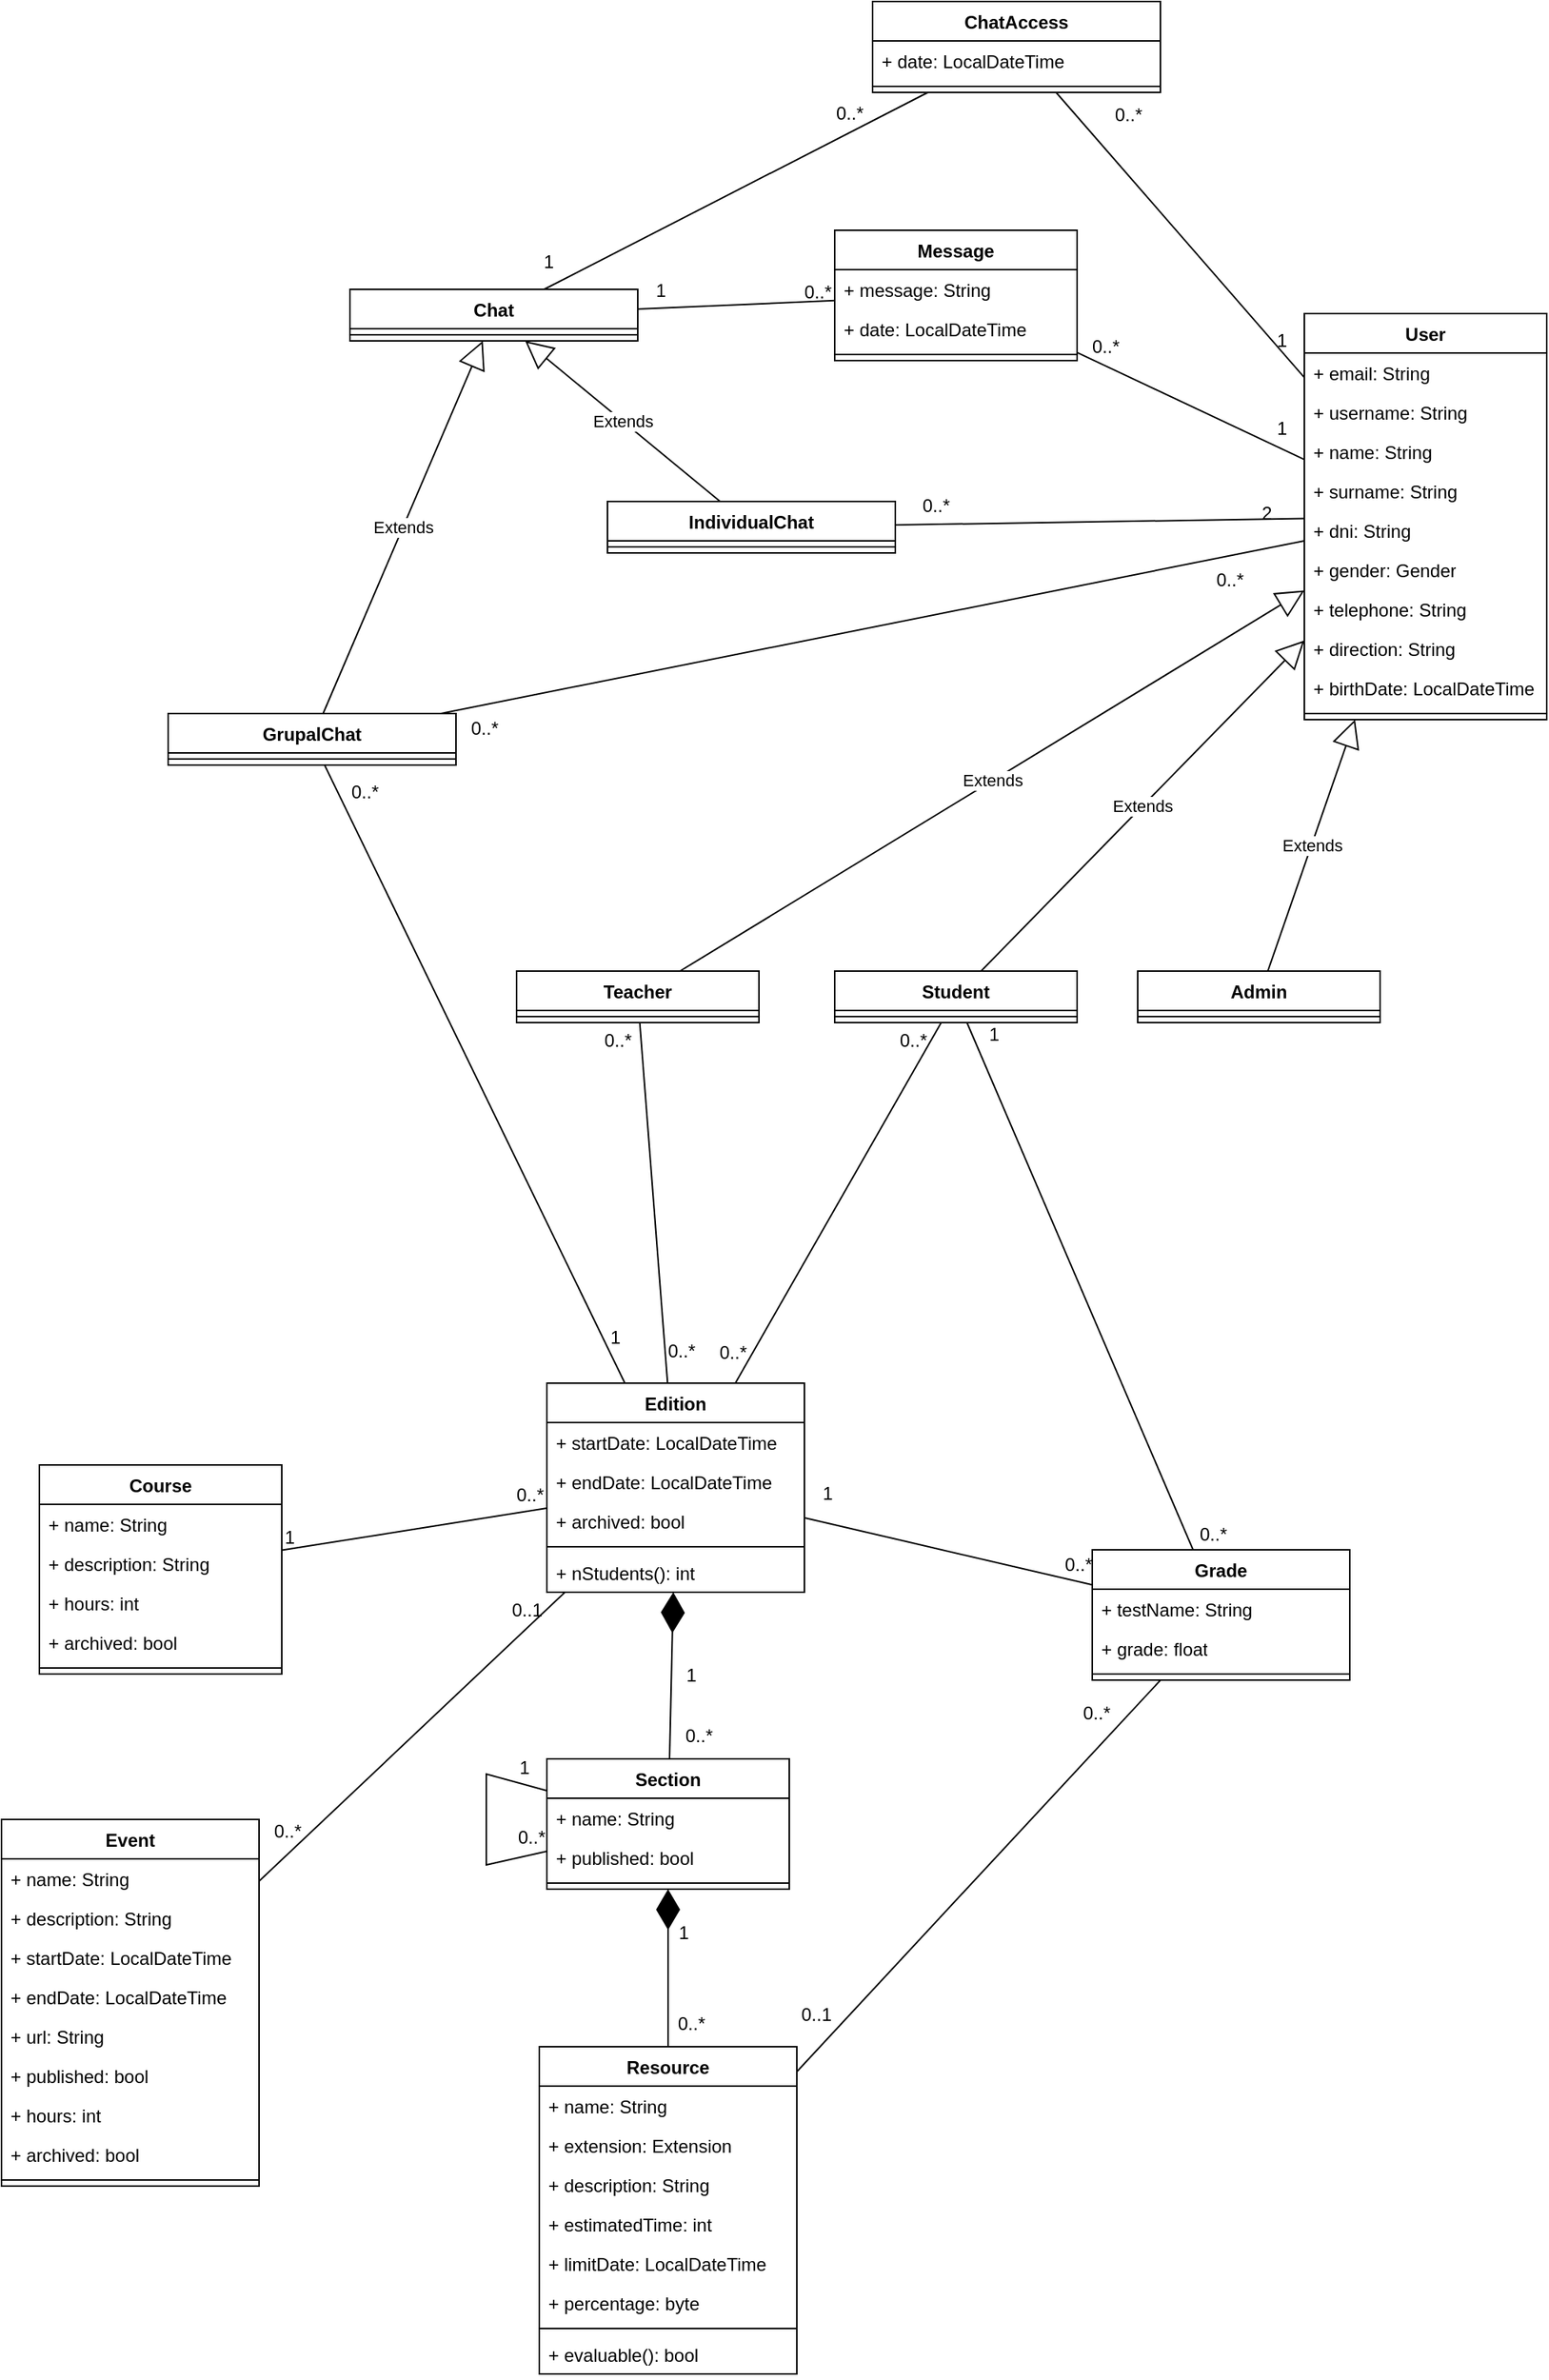 <mxfile version="22.1.22" type="embed">
  <diagram name="Page-1" id="saGQkFF354tpIslPzNc2">
    <mxGraphModel dx="1044" dy="1895" grid="1" gridSize="10" guides="1" tooltips="1" connect="1" arrows="1" fold="1" page="1" pageScale="1" pageWidth="850" pageHeight="1100" math="0" shadow="0">
      <root>
        <mxCell id="0" />
        <mxCell id="1" parent="0" />
        <mxCell id="ifuM4C0vmr6asOCNEHFr-5" value="Teacher" style="swimlane;fontStyle=1;align=center;verticalAlign=top;childLayout=stackLayout;horizontal=1;startSize=26;horizontalStack=0;resizeParent=1;resizeParentMax=0;resizeLast=0;collapsible=1;marginBottom=0;whiteSpace=wrap;html=1;" parent="1" vertex="1">
          <mxGeometry x="580" y="170" width="160" height="34" as="geometry" />
        </mxCell>
        <mxCell id="ifuM4C0vmr6asOCNEHFr-7" value="" style="line;strokeWidth=1;fillColor=none;align=left;verticalAlign=middle;spacingTop=-1;spacingLeft=3;spacingRight=3;rotatable=0;labelPosition=right;points=[];portConstraint=eastwest;strokeColor=inherit;" parent="ifuM4C0vmr6asOCNEHFr-5" vertex="1">
          <mxGeometry y="26" width="160" height="8" as="geometry" />
        </mxCell>
        <mxCell id="ifuM4C0vmr6asOCNEHFr-8" value="Student" style="swimlane;fontStyle=1;align=center;verticalAlign=top;childLayout=stackLayout;horizontal=1;startSize=26;horizontalStack=0;resizeParent=1;resizeParentMax=0;resizeLast=0;collapsible=1;marginBottom=0;whiteSpace=wrap;html=1;" parent="1" vertex="1">
          <mxGeometry x="790" y="170" width="160" height="34" as="geometry" />
        </mxCell>
        <mxCell id="ifuM4C0vmr6asOCNEHFr-10" value="" style="line;strokeWidth=1;fillColor=none;align=left;verticalAlign=middle;spacingTop=-1;spacingLeft=3;spacingRight=3;rotatable=0;labelPosition=right;points=[];portConstraint=eastwest;strokeColor=inherit;" parent="ifuM4C0vmr6asOCNEHFr-8" vertex="1">
          <mxGeometry y="26" width="160" height="8" as="geometry" />
        </mxCell>
        <mxCell id="ifuM4C0vmr6asOCNEHFr-11" value="Course" style="swimlane;fontStyle=1;align=center;verticalAlign=top;childLayout=stackLayout;horizontal=1;startSize=26;horizontalStack=0;resizeParent=1;resizeParentMax=0;resizeLast=0;collapsible=1;marginBottom=0;whiteSpace=wrap;html=1;" parent="1" vertex="1">
          <mxGeometry x="265" y="496" width="160" height="138" as="geometry" />
        </mxCell>
        <mxCell id="ifuM4C0vmr6asOCNEHFr-12" value="+ name: String" style="text;strokeColor=none;fillColor=none;align=left;verticalAlign=top;spacingLeft=4;spacingRight=4;overflow=hidden;rotatable=0;points=[[0,0.5],[1,0.5]];portConstraint=eastwest;whiteSpace=wrap;html=1;" parent="ifuM4C0vmr6asOCNEHFr-11" vertex="1">
          <mxGeometry y="26" width="160" height="26" as="geometry" />
        </mxCell>
        <mxCell id="ifuM4C0vmr6asOCNEHFr-15" value="+ description: String" style="text;strokeColor=none;fillColor=none;align=left;verticalAlign=top;spacingLeft=4;spacingRight=4;overflow=hidden;rotatable=0;points=[[0,0.5],[1,0.5]];portConstraint=eastwest;whiteSpace=wrap;html=1;" parent="ifuM4C0vmr6asOCNEHFr-11" vertex="1">
          <mxGeometry y="52" width="160" height="26" as="geometry" />
        </mxCell>
        <mxCell id="ifuM4C0vmr6asOCNEHFr-18" value="+ hours: int" style="text;strokeColor=none;fillColor=none;align=left;verticalAlign=top;spacingLeft=4;spacingRight=4;overflow=hidden;rotatable=0;points=[[0,0.5],[1,0.5]];portConstraint=eastwest;whiteSpace=wrap;html=1;" parent="ifuM4C0vmr6asOCNEHFr-11" vertex="1">
          <mxGeometry y="78" width="160" height="26" as="geometry" />
        </mxCell>
        <mxCell id="ifuM4C0vmr6asOCNEHFr-19" value="+ archived: bool" style="text;strokeColor=none;fillColor=none;align=left;verticalAlign=top;spacingLeft=4;spacingRight=4;overflow=hidden;rotatable=0;points=[[0,0.5],[1,0.5]];portConstraint=eastwest;whiteSpace=wrap;html=1;" parent="ifuM4C0vmr6asOCNEHFr-11" vertex="1">
          <mxGeometry y="104" width="160" height="26" as="geometry" />
        </mxCell>
        <mxCell id="ifuM4C0vmr6asOCNEHFr-13" value="" style="line;strokeWidth=1;fillColor=none;align=left;verticalAlign=middle;spacingTop=-1;spacingLeft=3;spacingRight=3;rotatable=0;labelPosition=right;points=[];portConstraint=eastwest;strokeColor=inherit;" parent="ifuM4C0vmr6asOCNEHFr-11" vertex="1">
          <mxGeometry y="130" width="160" height="8" as="geometry" />
        </mxCell>
        <mxCell id="ifuM4C0vmr6asOCNEHFr-20" value="Edition" style="swimlane;fontStyle=1;align=center;verticalAlign=top;childLayout=stackLayout;horizontal=1;startSize=26;horizontalStack=0;resizeParent=1;resizeParentMax=0;resizeLast=0;collapsible=1;marginBottom=0;whiteSpace=wrap;html=1;" parent="1" vertex="1">
          <mxGeometry x="600" y="442" width="170" height="138" as="geometry" />
        </mxCell>
        <mxCell id="ifuM4C0vmr6asOCNEHFr-27" value="+ startDate: LocalDateTime" style="text;strokeColor=none;fillColor=none;align=left;verticalAlign=top;spacingLeft=4;spacingRight=4;overflow=hidden;rotatable=0;points=[[0,0.5],[1,0.5]];portConstraint=eastwest;whiteSpace=wrap;html=1;" parent="ifuM4C0vmr6asOCNEHFr-20" vertex="1">
          <mxGeometry y="26" width="170" height="26" as="geometry" />
        </mxCell>
        <mxCell id="ifuM4C0vmr6asOCNEHFr-28" value="+ endDate: LocalDateTime" style="text;strokeColor=none;fillColor=none;align=left;verticalAlign=top;spacingLeft=4;spacingRight=4;overflow=hidden;rotatable=0;points=[[0,0.5],[1,0.5]];portConstraint=eastwest;whiteSpace=wrap;html=1;" parent="ifuM4C0vmr6asOCNEHFr-20" vertex="1">
          <mxGeometry y="52" width="170" height="26" as="geometry" />
        </mxCell>
        <mxCell id="0vS6mUzBxVpkuesRZRcV-9" value="+ archived: bool" style="text;strokeColor=none;fillColor=none;align=left;verticalAlign=top;spacingLeft=4;spacingRight=4;overflow=hidden;rotatable=0;points=[[0,0.5],[1,0.5]];portConstraint=eastwest;whiteSpace=wrap;html=1;" parent="ifuM4C0vmr6asOCNEHFr-20" vertex="1">
          <mxGeometry y="78" width="170" height="26" as="geometry" />
        </mxCell>
        <mxCell id="ifuM4C0vmr6asOCNEHFr-26" value="" style="line;strokeWidth=1;fillColor=none;align=left;verticalAlign=middle;spacingTop=-1;spacingLeft=3;spacingRight=3;rotatable=0;labelPosition=right;points=[];portConstraint=eastwest;strokeColor=inherit;" parent="ifuM4C0vmr6asOCNEHFr-20" vertex="1">
          <mxGeometry y="104" width="170" height="8" as="geometry" />
        </mxCell>
        <mxCell id="0vS6mUzBxVpkuesRZRcV-7" value="+ nStudents(): int" style="text;strokeColor=none;fillColor=none;align=left;verticalAlign=top;spacingLeft=4;spacingRight=4;overflow=hidden;rotatable=0;points=[[0,0.5],[1,0.5]];portConstraint=eastwest;whiteSpace=wrap;html=1;" parent="ifuM4C0vmr6asOCNEHFr-20" vertex="1">
          <mxGeometry y="112" width="170" height="26" as="geometry" />
        </mxCell>
        <mxCell id="m8KKU55s9j08dm2d7Ejh-23" value="" style="endArrow=none;html=1;rounded=0;" parent="1" source="ifuM4C0vmr6asOCNEHFr-5" target="ifuM4C0vmr6asOCNEHFr-20" edge="1">
          <mxGeometry relative="1" as="geometry">
            <mxPoint x="620" y="320" as="sourcePoint" />
            <mxPoint x="780" y="320" as="targetPoint" />
          </mxGeometry>
        </mxCell>
        <mxCell id="m8KKU55s9j08dm2d7Ejh-24" value="0..*" style="resizable=0;html=1;whiteSpace=wrap;align=left;verticalAlign=bottom;" parent="m8KKU55s9j08dm2d7Ejh-23" connectable="0" vertex="1">
          <mxGeometry x="-1" relative="1" as="geometry">
            <mxPoint x="-25" y="20" as="offset" />
          </mxGeometry>
        </mxCell>
        <mxCell id="m8KKU55s9j08dm2d7Ejh-25" value="0..*" style="resizable=0;html=1;whiteSpace=wrap;align=right;verticalAlign=bottom;" parent="m8KKU55s9j08dm2d7Ejh-23" connectable="0" vertex="1">
          <mxGeometry x="1" relative="1" as="geometry">
            <mxPoint x="20" y="-12" as="offset" />
          </mxGeometry>
        </mxCell>
        <mxCell id="ifuM4C0vmr6asOCNEHFr-44" value="" style="endArrow=none;html=1;rounded=0;" parent="1" source="ifuM4C0vmr6asOCNEHFr-20" target="ifuM4C0vmr6asOCNEHFr-8" edge="1">
          <mxGeometry relative="1" as="geometry">
            <mxPoint x="695" y="270" as="sourcePoint" />
            <mxPoint x="695" y="478" as="targetPoint" />
          </mxGeometry>
        </mxCell>
        <mxCell id="ifuM4C0vmr6asOCNEHFr-45" value="0..*" style="resizable=0;html=1;whiteSpace=wrap;align=left;verticalAlign=bottom;" parent="ifuM4C0vmr6asOCNEHFr-44" connectable="0" vertex="1">
          <mxGeometry x="-1" relative="1" as="geometry">
            <mxPoint x="-12" y="-12" as="offset" />
          </mxGeometry>
        </mxCell>
        <mxCell id="ifuM4C0vmr6asOCNEHFr-46" value="0..*" style="resizable=0;html=1;whiteSpace=wrap;align=right;verticalAlign=bottom;" parent="ifuM4C0vmr6asOCNEHFr-44" connectable="0" vertex="1">
          <mxGeometry x="1" relative="1" as="geometry">
            <mxPoint x="-8" y="20" as="offset" />
          </mxGeometry>
        </mxCell>
        <mxCell id="ifuM4C0vmr6asOCNEHFr-48" value="Section" style="swimlane;fontStyle=1;align=center;verticalAlign=top;childLayout=stackLayout;horizontal=1;startSize=26;horizontalStack=0;resizeParent=1;resizeParentMax=0;resizeLast=0;collapsible=1;marginBottom=0;whiteSpace=wrap;html=1;" parent="1" vertex="1">
          <mxGeometry x="600" y="690" width="160" height="86" as="geometry" />
        </mxCell>
        <mxCell id="ifuM4C0vmr6asOCNEHFr-49" value="+ name: String" style="text;strokeColor=none;fillColor=none;align=left;verticalAlign=top;spacingLeft=4;spacingRight=4;overflow=hidden;rotatable=0;points=[[0,0.5],[1,0.5]];portConstraint=eastwest;whiteSpace=wrap;html=1;" parent="ifuM4C0vmr6asOCNEHFr-48" vertex="1">
          <mxGeometry y="26" width="160" height="26" as="geometry" />
        </mxCell>
        <mxCell id="ifuM4C0vmr6asOCNEHFr-55" value="+ published: bool" style="text;strokeColor=none;fillColor=none;align=left;verticalAlign=top;spacingLeft=4;spacingRight=4;overflow=hidden;rotatable=0;points=[[0,0.5],[1,0.5]];portConstraint=eastwest;whiteSpace=wrap;html=1;" parent="ifuM4C0vmr6asOCNEHFr-48" vertex="1">
          <mxGeometry y="52" width="160" height="26" as="geometry" />
        </mxCell>
        <mxCell id="ifuM4C0vmr6asOCNEHFr-50" value="" style="line;strokeWidth=1;fillColor=none;align=left;verticalAlign=middle;spacingTop=-1;spacingLeft=3;spacingRight=3;rotatable=0;labelPosition=right;points=[];portConstraint=eastwest;strokeColor=inherit;" parent="ifuM4C0vmr6asOCNEHFr-48" vertex="1">
          <mxGeometry y="78" width="160" height="8" as="geometry" />
        </mxCell>
        <mxCell id="0vS6mUzBxVpkuesRZRcV-1" value="" style="endArrow=none;html=1;rounded=0;" parent="1" source="ifuM4C0vmr6asOCNEHFr-11" target="ifuM4C0vmr6asOCNEHFr-20" edge="1">
          <mxGeometry relative="1" as="geometry">
            <mxPoint x="130" y="510" as="sourcePoint" />
            <mxPoint x="290" y="510" as="targetPoint" />
          </mxGeometry>
        </mxCell>
        <mxCell id="0vS6mUzBxVpkuesRZRcV-2" value="1" style="resizable=0;html=1;whiteSpace=wrap;align=left;verticalAlign=bottom;" parent="0vS6mUzBxVpkuesRZRcV-1" connectable="0" vertex="1">
          <mxGeometry x="-1" relative="1" as="geometry" />
        </mxCell>
        <mxCell id="0vS6mUzBxVpkuesRZRcV-3" value="0..*" style="resizable=0;html=1;whiteSpace=wrap;align=right;verticalAlign=bottom;" parent="0vS6mUzBxVpkuesRZRcV-1" connectable="0" vertex="1">
          <mxGeometry x="1" relative="1" as="geometry" />
        </mxCell>
        <mxCell id="0vS6mUzBxVpkuesRZRcV-13" value="User" style="swimlane;fontStyle=1;align=center;verticalAlign=top;childLayout=stackLayout;horizontal=1;startSize=26;horizontalStack=0;resizeParent=1;resizeParentMax=0;resizeLast=0;collapsible=1;marginBottom=0;whiteSpace=wrap;html=1;" parent="1" vertex="1">
          <mxGeometry x="1100" y="-264" width="160" height="268" as="geometry" />
        </mxCell>
        <mxCell id="0vS6mUzBxVpkuesRZRcV-110" value="+ email: String" style="text;strokeColor=none;fillColor=none;align=left;verticalAlign=top;spacingLeft=4;spacingRight=4;overflow=hidden;rotatable=0;points=[[0,0.5],[1,0.5]];portConstraint=eastwest;whiteSpace=wrap;html=1;" parent="0vS6mUzBxVpkuesRZRcV-13" vertex="1">
          <mxGeometry y="26" width="160" height="26" as="geometry" />
        </mxCell>
        <mxCell id="0vS6mUzBxVpkuesRZRcV-111" value="+ username: String" style="text;strokeColor=none;fillColor=none;align=left;verticalAlign=top;spacingLeft=4;spacingRight=4;overflow=hidden;rotatable=0;points=[[0,0.5],[1,0.5]];portConstraint=eastwest;whiteSpace=wrap;html=1;" parent="0vS6mUzBxVpkuesRZRcV-13" vertex="1">
          <mxGeometry y="52" width="160" height="26" as="geometry" />
        </mxCell>
        <mxCell id="0vS6mUzBxVpkuesRZRcV-18" value="+ name: String" style="text;strokeColor=none;fillColor=none;align=left;verticalAlign=top;spacingLeft=4;spacingRight=4;overflow=hidden;rotatable=0;points=[[0,0.5],[1,0.5]];portConstraint=eastwest;whiteSpace=wrap;html=1;" parent="0vS6mUzBxVpkuesRZRcV-13" vertex="1">
          <mxGeometry y="78" width="160" height="26" as="geometry" />
        </mxCell>
        <mxCell id="0vS6mUzBxVpkuesRZRcV-19" value="+ surname: String" style="text;strokeColor=none;fillColor=none;align=left;verticalAlign=top;spacingLeft=4;spacingRight=4;overflow=hidden;rotatable=0;points=[[0,0.5],[1,0.5]];portConstraint=eastwest;whiteSpace=wrap;html=1;" parent="0vS6mUzBxVpkuesRZRcV-13" vertex="1">
          <mxGeometry y="104" width="160" height="26" as="geometry" />
        </mxCell>
        <mxCell id="0vS6mUzBxVpkuesRZRcV-112" value="+ dni: String" style="text;strokeColor=none;fillColor=none;align=left;verticalAlign=top;spacingLeft=4;spacingRight=4;overflow=hidden;rotatable=0;points=[[0,0.5],[1,0.5]];portConstraint=eastwest;whiteSpace=wrap;html=1;" parent="0vS6mUzBxVpkuesRZRcV-13" vertex="1">
          <mxGeometry y="130" width="160" height="26" as="geometry" />
        </mxCell>
        <mxCell id="0vS6mUzBxVpkuesRZRcV-113" value="+ gender: Gender" style="text;strokeColor=none;fillColor=none;align=left;verticalAlign=top;spacingLeft=4;spacingRight=4;overflow=hidden;rotatable=0;points=[[0,0.5],[1,0.5]];portConstraint=eastwest;whiteSpace=wrap;html=1;" parent="0vS6mUzBxVpkuesRZRcV-13" vertex="1">
          <mxGeometry y="156" width="160" height="26" as="geometry" />
        </mxCell>
        <mxCell id="QaCVMLALTELmKfRH9sUe-1" value="+ telephone: String" style="text;strokeColor=none;fillColor=none;align=left;verticalAlign=top;spacingLeft=4;spacingRight=4;overflow=hidden;rotatable=0;points=[[0,0.5],[1,0.5]];portConstraint=eastwest;whiteSpace=wrap;html=1;" parent="0vS6mUzBxVpkuesRZRcV-13" vertex="1">
          <mxGeometry y="182" width="160" height="26" as="geometry" />
        </mxCell>
        <mxCell id="QaCVMLALTELmKfRH9sUe-2" value="+ direction: String" style="text;strokeColor=none;fillColor=none;align=left;verticalAlign=top;spacingLeft=4;spacingRight=4;overflow=hidden;rotatable=0;points=[[0,0.5],[1,0.5]];portConstraint=eastwest;whiteSpace=wrap;html=1;" parent="0vS6mUzBxVpkuesRZRcV-13" vertex="1">
          <mxGeometry y="208" width="160" height="26" as="geometry" />
        </mxCell>
        <mxCell id="QaCVMLALTELmKfRH9sUe-3" value="+ birthDate: LocalDateTime" style="text;strokeColor=none;fillColor=none;align=left;verticalAlign=top;spacingLeft=4;spacingRight=4;overflow=hidden;rotatable=0;points=[[0,0.5],[1,0.5]];portConstraint=eastwest;whiteSpace=wrap;html=1;" parent="0vS6mUzBxVpkuesRZRcV-13" vertex="1">
          <mxGeometry y="234" width="160" height="26" as="geometry" />
        </mxCell>
        <mxCell id="0vS6mUzBxVpkuesRZRcV-17" value="" style="line;strokeWidth=1;fillColor=none;align=left;verticalAlign=middle;spacingTop=-1;spacingLeft=3;spacingRight=3;rotatable=0;labelPosition=right;points=[];portConstraint=eastwest;strokeColor=inherit;" parent="0vS6mUzBxVpkuesRZRcV-13" vertex="1">
          <mxGeometry y="260" width="160" height="8" as="geometry" />
        </mxCell>
        <mxCell id="0vS6mUzBxVpkuesRZRcV-20" value="Extends" style="endArrow=block;endSize=16;endFill=0;html=1;rounded=0;" parent="1" source="ifuM4C0vmr6asOCNEHFr-5" target="0vS6mUzBxVpkuesRZRcV-13" edge="1">
          <mxGeometry width="160" relative="1" as="geometry">
            <mxPoint x="600" y="120" as="sourcePoint" />
            <mxPoint x="760" y="120" as="targetPoint" />
          </mxGeometry>
        </mxCell>
        <mxCell id="0vS6mUzBxVpkuesRZRcV-21" value="Extends" style="endArrow=block;endSize=16;endFill=0;html=1;rounded=0;" parent="1" source="ifuM4C0vmr6asOCNEHFr-8" target="0vS6mUzBxVpkuesRZRcV-13" edge="1">
          <mxGeometry x="-0.001" width="160" relative="1" as="geometry">
            <mxPoint x="728" y="178" as="sourcePoint" />
            <mxPoint x="765" y="116" as="targetPoint" />
            <mxPoint as="offset" />
          </mxGeometry>
        </mxCell>
        <mxCell id="0vS6mUzBxVpkuesRZRcV-22" value="Resource" style="swimlane;fontStyle=1;align=center;verticalAlign=top;childLayout=stackLayout;horizontal=1;startSize=26;horizontalStack=0;resizeParent=1;resizeParentMax=0;resizeLast=0;collapsible=1;marginBottom=0;whiteSpace=wrap;html=1;" parent="1" vertex="1">
          <mxGeometry x="595" y="880" width="170" height="216" as="geometry" />
        </mxCell>
        <mxCell id="m8KKU55s9j08dm2d7Ejh-45" value="+ name: String" style="text;strokeColor=none;fillColor=none;align=left;verticalAlign=top;spacingLeft=4;spacingRight=4;overflow=hidden;rotatable=0;points=[[0,0.5],[1,0.5]];portConstraint=eastwest;whiteSpace=wrap;html=1;" parent="0vS6mUzBxVpkuesRZRcV-22" vertex="1">
          <mxGeometry y="26" width="170" height="26" as="geometry" />
        </mxCell>
        <mxCell id="0vS6mUzBxVpkuesRZRcV-39" value="+ extension: Extension" style="text;strokeColor=none;fillColor=none;align=left;verticalAlign=top;spacingLeft=4;spacingRight=4;overflow=hidden;rotatable=0;points=[[0,0.5],[1,0.5]];portConstraint=eastwest;whiteSpace=wrap;html=1;" parent="0vS6mUzBxVpkuesRZRcV-22" vertex="1">
          <mxGeometry y="52" width="170" height="26" as="geometry" />
        </mxCell>
        <mxCell id="m8KKU55s9j08dm2d7Ejh-46" value="+ description: String" style="text;strokeColor=none;fillColor=none;align=left;verticalAlign=top;spacingLeft=4;spacingRight=4;overflow=hidden;rotatable=0;points=[[0,0.5],[1,0.5]];portConstraint=eastwest;whiteSpace=wrap;html=1;" parent="0vS6mUzBxVpkuesRZRcV-22" vertex="1">
          <mxGeometry y="78" width="170" height="26" as="geometry" />
        </mxCell>
        <mxCell id="m8KKU55s9j08dm2d7Ejh-49" value="+ estimatedTime: int" style="text;strokeColor=none;fillColor=none;align=left;verticalAlign=top;spacingLeft=4;spacingRight=4;overflow=hidden;rotatable=0;points=[[0,0.5],[1,0.5]];portConstraint=eastwest;whiteSpace=wrap;html=1;" parent="0vS6mUzBxVpkuesRZRcV-22" vertex="1">
          <mxGeometry y="104" width="170" height="26" as="geometry" />
        </mxCell>
        <mxCell id="m8KKU55s9j08dm2d7Ejh-50" value="+ limitDate: LocalDateTime" style="text;strokeColor=none;fillColor=none;align=left;verticalAlign=top;spacingLeft=4;spacingRight=4;overflow=hidden;rotatable=0;points=[[0,0.5],[1,0.5]];portConstraint=eastwest;whiteSpace=wrap;html=1;" parent="0vS6mUzBxVpkuesRZRcV-22" vertex="1">
          <mxGeometry y="130" width="170" height="26" as="geometry" />
        </mxCell>
        <mxCell id="5UJ9u7RPF-xV1v8ptYlq-63" value="+ percentage: byte" style="text;strokeColor=none;fillColor=none;align=left;verticalAlign=top;spacingLeft=4;spacingRight=4;overflow=hidden;rotatable=0;points=[[0,0.5],[1,0.5]];portConstraint=eastwest;whiteSpace=wrap;html=1;" parent="0vS6mUzBxVpkuesRZRcV-22" vertex="1">
          <mxGeometry y="156" width="170" height="26" as="geometry" />
        </mxCell>
        <mxCell id="0vS6mUzBxVpkuesRZRcV-27" value="" style="line;strokeWidth=1;fillColor=none;align=left;verticalAlign=middle;spacingTop=-1;spacingLeft=3;spacingRight=3;rotatable=0;labelPosition=right;points=[];portConstraint=eastwest;strokeColor=inherit;" parent="0vS6mUzBxVpkuesRZRcV-22" vertex="1">
          <mxGeometry y="182" width="170" height="8" as="geometry" />
        </mxCell>
        <mxCell id="5UJ9u7RPF-xV1v8ptYlq-103" value="+ evaluable(): bool" style="text;strokeColor=none;fillColor=none;align=left;verticalAlign=top;spacingLeft=4;spacingRight=4;overflow=hidden;rotatable=0;points=[[0,0.5],[1,0.5]];portConstraint=eastwest;whiteSpace=wrap;html=1;" parent="0vS6mUzBxVpkuesRZRcV-22" vertex="1">
          <mxGeometry y="190" width="170" height="26" as="geometry" />
        </mxCell>
        <mxCell id="0vS6mUzBxVpkuesRZRcV-29" value="" style="endArrow=diamondThin;endFill=1;endSize=24;html=1;rounded=0;" parent="1" source="ifuM4C0vmr6asOCNEHFr-48" target="ifuM4C0vmr6asOCNEHFr-20" edge="1">
          <mxGeometry width="160" relative="1" as="geometry">
            <mxPoint x="920" y="534" as="sourcePoint" />
            <mxPoint x="683" y="606" as="targetPoint" />
          </mxGeometry>
        </mxCell>
        <mxCell id="0vS6mUzBxVpkuesRZRcV-30" value="1" style="text;html=1;align=center;verticalAlign=middle;resizable=0;points=[];autosize=1;strokeColor=none;fillColor=none;" parent="1" vertex="1">
          <mxGeometry x="680" y="620" width="30" height="30" as="geometry" />
        </mxCell>
        <mxCell id="0vS6mUzBxVpkuesRZRcV-31" value="0..*" style="text;html=1;align=center;verticalAlign=middle;resizable=0;points=[];autosize=1;strokeColor=none;fillColor=none;" parent="1" vertex="1">
          <mxGeometry x="680" y="660" width="40" height="30" as="geometry" />
        </mxCell>
        <mxCell id="0vS6mUzBxVpkuesRZRcV-32" value="" style="endArrow=diamondThin;endFill=1;endSize=24;html=1;rounded=0;" parent="1" source="0vS6mUzBxVpkuesRZRcV-22" target="ifuM4C0vmr6asOCNEHFr-48" edge="1">
          <mxGeometry width="160" relative="1" as="geometry">
            <mxPoint x="691" y="694" as="sourcePoint" />
            <mxPoint x="693" y="616" as="targetPoint" />
          </mxGeometry>
        </mxCell>
        <mxCell id="0vS6mUzBxVpkuesRZRcV-33" value="0..*" style="text;html=1;align=center;verticalAlign=middle;resizable=0;points=[];autosize=1;strokeColor=none;fillColor=none;" parent="1" vertex="1">
          <mxGeometry x="675" y="850" width="40" height="30" as="geometry" />
        </mxCell>
        <mxCell id="0vS6mUzBxVpkuesRZRcV-34" value="1" style="text;html=1;align=center;verticalAlign=middle;resizable=0;points=[];autosize=1;strokeColor=none;fillColor=none;" parent="1" vertex="1">
          <mxGeometry x="675" y="790" width="30" height="30" as="geometry" />
        </mxCell>
        <mxCell id="0vS6mUzBxVpkuesRZRcV-36" value="" style="endArrow=none;html=1;rounded=0;" parent="1" source="ifuM4C0vmr6asOCNEHFr-48" target="ifuM4C0vmr6asOCNEHFr-48" edge="1">
          <mxGeometry relative="1" as="geometry">
            <mxPoint x="480" y="710" as="sourcePoint" />
            <mxPoint x="550" y="790" as="targetPoint" />
            <Array as="points">
              <mxPoint x="560" y="700" />
              <mxPoint x="560" y="760" />
            </Array>
          </mxGeometry>
        </mxCell>
        <mxCell id="0vS6mUzBxVpkuesRZRcV-37" value="1" style="resizable=0;html=1;whiteSpace=wrap;align=left;verticalAlign=bottom;" parent="0vS6mUzBxVpkuesRZRcV-36" connectable="0" vertex="1">
          <mxGeometry x="-1" relative="1" as="geometry">
            <mxPoint x="-20" y="-7" as="offset" />
          </mxGeometry>
        </mxCell>
        <mxCell id="0vS6mUzBxVpkuesRZRcV-38" value="0..*" style="resizable=0;html=1;whiteSpace=wrap;align=right;verticalAlign=bottom;" parent="0vS6mUzBxVpkuesRZRcV-36" connectable="0" vertex="1">
          <mxGeometry x="1" relative="1" as="geometry" />
        </mxCell>
        <mxCell id="0vS6mUzBxVpkuesRZRcV-93" value="Event" style="swimlane;fontStyle=1;align=center;verticalAlign=top;childLayout=stackLayout;horizontal=1;startSize=26;horizontalStack=0;resizeParent=1;resizeParentMax=0;resizeLast=0;collapsible=1;marginBottom=0;whiteSpace=wrap;html=1;" parent="1" vertex="1">
          <mxGeometry x="240" y="730" width="170" height="242" as="geometry" />
        </mxCell>
        <mxCell id="0vS6mUzBxVpkuesRZRcV-94" value="+ name: String" style="text;strokeColor=none;fillColor=none;align=left;verticalAlign=top;spacingLeft=4;spacingRight=4;overflow=hidden;rotatable=0;points=[[0,0.5],[1,0.5]];portConstraint=eastwest;whiteSpace=wrap;html=1;" parent="0vS6mUzBxVpkuesRZRcV-93" vertex="1">
          <mxGeometry y="26" width="170" height="26" as="geometry" />
        </mxCell>
        <mxCell id="0vS6mUzBxVpkuesRZRcV-95" value="+ description: String" style="text;strokeColor=none;fillColor=none;align=left;verticalAlign=top;spacingLeft=4;spacingRight=4;overflow=hidden;rotatable=0;points=[[0,0.5],[1,0.5]];portConstraint=eastwest;whiteSpace=wrap;html=1;" parent="0vS6mUzBxVpkuesRZRcV-93" vertex="1">
          <mxGeometry y="52" width="170" height="26" as="geometry" />
        </mxCell>
        <mxCell id="0vS6mUzBxVpkuesRZRcV-100" value="+ startDate: LocalDateTime" style="text;strokeColor=none;fillColor=none;align=left;verticalAlign=top;spacingLeft=4;spacingRight=4;overflow=hidden;rotatable=0;points=[[0,0.5],[1,0.5]];portConstraint=eastwest;whiteSpace=wrap;html=1;" parent="0vS6mUzBxVpkuesRZRcV-93" vertex="1">
          <mxGeometry y="78" width="170" height="26" as="geometry" />
        </mxCell>
        <mxCell id="0vS6mUzBxVpkuesRZRcV-101" value="+ endDate: LocalDateTime" style="text;strokeColor=none;fillColor=none;align=left;verticalAlign=top;spacingLeft=4;spacingRight=4;overflow=hidden;rotatable=0;points=[[0,0.5],[1,0.5]];portConstraint=eastwest;whiteSpace=wrap;html=1;" parent="0vS6mUzBxVpkuesRZRcV-93" vertex="1">
          <mxGeometry y="104" width="170" height="26" as="geometry" />
        </mxCell>
        <mxCell id="0vS6mUzBxVpkuesRZRcV-102" value="+ url: String" style="text;strokeColor=none;fillColor=none;align=left;verticalAlign=top;spacingLeft=4;spacingRight=4;overflow=hidden;rotatable=0;points=[[0,0.5],[1,0.5]];portConstraint=eastwest;whiteSpace=wrap;html=1;" parent="0vS6mUzBxVpkuesRZRcV-93" vertex="1">
          <mxGeometry y="130" width="170" height="26" as="geometry" />
        </mxCell>
        <mxCell id="0vS6mUzBxVpkuesRZRcV-96" value="+ published: bool" style="text;strokeColor=none;fillColor=none;align=left;verticalAlign=top;spacingLeft=4;spacingRight=4;overflow=hidden;rotatable=0;points=[[0,0.5],[1,0.5]];portConstraint=eastwest;whiteSpace=wrap;html=1;" parent="0vS6mUzBxVpkuesRZRcV-93" vertex="1">
          <mxGeometry y="156" width="170" height="26" as="geometry" />
        </mxCell>
        <mxCell id="0vS6mUzBxVpkuesRZRcV-97" value="+ hours: int" style="text;strokeColor=none;fillColor=none;align=left;verticalAlign=top;spacingLeft=4;spacingRight=4;overflow=hidden;rotatable=0;points=[[0,0.5],[1,0.5]];portConstraint=eastwest;whiteSpace=wrap;html=1;" parent="0vS6mUzBxVpkuesRZRcV-93" vertex="1">
          <mxGeometry y="182" width="170" height="26" as="geometry" />
        </mxCell>
        <mxCell id="0vS6mUzBxVpkuesRZRcV-98" value="+ archived: bool" style="text;strokeColor=none;fillColor=none;align=left;verticalAlign=top;spacingLeft=4;spacingRight=4;overflow=hidden;rotatable=0;points=[[0,0.5],[1,0.5]];portConstraint=eastwest;whiteSpace=wrap;html=1;" parent="0vS6mUzBxVpkuesRZRcV-93" vertex="1">
          <mxGeometry y="208" width="170" height="26" as="geometry" />
        </mxCell>
        <mxCell id="0vS6mUzBxVpkuesRZRcV-99" value="" style="line;strokeWidth=1;fillColor=none;align=left;verticalAlign=middle;spacingTop=-1;spacingLeft=3;spacingRight=3;rotatable=0;labelPosition=right;points=[];portConstraint=eastwest;strokeColor=inherit;" parent="0vS6mUzBxVpkuesRZRcV-93" vertex="1">
          <mxGeometry y="234" width="170" height="8" as="geometry" />
        </mxCell>
        <mxCell id="0vS6mUzBxVpkuesRZRcV-104" value="" style="endArrow=none;html=1;rounded=0;" parent="1" source="ifuM4C0vmr6asOCNEHFr-20" target="0vS6mUzBxVpkuesRZRcV-93" edge="1">
          <mxGeometry relative="1" as="geometry">
            <mxPoint x="616" y="452" as="sourcePoint" />
            <mxPoint x="399" y="227" as="targetPoint" />
          </mxGeometry>
        </mxCell>
        <mxCell id="0vS6mUzBxVpkuesRZRcV-105" value="0..1" style="resizable=0;html=1;whiteSpace=wrap;align=left;verticalAlign=bottom;" parent="0vS6mUzBxVpkuesRZRcV-104" connectable="0" vertex="1">
          <mxGeometry x="-1" relative="1" as="geometry">
            <mxPoint x="-37" y="20" as="offset" />
          </mxGeometry>
        </mxCell>
        <mxCell id="0vS6mUzBxVpkuesRZRcV-106" value="0..*" style="resizable=0;html=1;whiteSpace=wrap;align=right;verticalAlign=bottom;" parent="0vS6mUzBxVpkuesRZRcV-104" connectable="0" vertex="1">
          <mxGeometry x="1" relative="1" as="geometry">
            <mxPoint x="30" y="-24" as="offset" />
          </mxGeometry>
        </mxCell>
        <mxCell id="QaCVMLALTELmKfRH9sUe-5" value="Admin" style="swimlane;fontStyle=1;align=center;verticalAlign=top;childLayout=stackLayout;horizontal=1;startSize=26;horizontalStack=0;resizeParent=1;resizeParentMax=0;resizeLast=0;collapsible=1;marginBottom=0;whiteSpace=wrap;html=1;" parent="1" vertex="1">
          <mxGeometry x="990" y="170" width="160" height="34" as="geometry" />
        </mxCell>
        <mxCell id="QaCVMLALTELmKfRH9sUe-6" value="" style="line;strokeWidth=1;fillColor=none;align=left;verticalAlign=middle;spacingTop=-1;spacingLeft=3;spacingRight=3;rotatable=0;labelPosition=right;points=[];portConstraint=eastwest;strokeColor=inherit;" parent="QaCVMLALTELmKfRH9sUe-5" vertex="1">
          <mxGeometry y="26" width="160" height="8" as="geometry" />
        </mxCell>
        <mxCell id="QaCVMLALTELmKfRH9sUe-7" value="Extends" style="endArrow=block;endSize=16;endFill=0;html=1;rounded=0;" parent="1" source="QaCVMLALTELmKfRH9sUe-5" target="0vS6mUzBxVpkuesRZRcV-13" edge="1">
          <mxGeometry x="-0.004" width="160" relative="1" as="geometry">
            <mxPoint x="874" y="180" as="sourcePoint" />
            <mxPoint x="834" y="74" as="targetPoint" />
            <mxPoint as="offset" />
          </mxGeometry>
        </mxCell>
        <mxCell id="QaCVMLALTELmKfRH9sUe-8" value="IndividualChat" style="swimlane;fontStyle=1;align=center;verticalAlign=top;childLayout=stackLayout;horizontal=1;startSize=26;horizontalStack=0;resizeParent=1;resizeParentMax=0;resizeLast=0;collapsible=1;marginBottom=0;whiteSpace=wrap;html=1;" parent="1" vertex="1">
          <mxGeometry x="640" y="-140" width="190" height="34" as="geometry" />
        </mxCell>
        <mxCell id="QaCVMLALTELmKfRH9sUe-9" value="" style="line;strokeWidth=1;fillColor=none;align=left;verticalAlign=middle;spacingTop=-1;spacingLeft=3;spacingRight=3;rotatable=0;labelPosition=right;points=[];portConstraint=eastwest;strokeColor=inherit;" parent="QaCVMLALTELmKfRH9sUe-8" vertex="1">
          <mxGeometry y="26" width="190" height="8" as="geometry" />
        </mxCell>
        <mxCell id="QaCVMLALTELmKfRH9sUe-13" value="Message" style="swimlane;fontStyle=1;align=center;verticalAlign=top;childLayout=stackLayout;horizontal=1;startSize=26;horizontalStack=0;resizeParent=1;resizeParentMax=0;resizeLast=0;collapsible=1;marginBottom=0;whiteSpace=wrap;html=1;" parent="1" vertex="1">
          <mxGeometry x="790" y="-319" width="160" height="86" as="geometry" />
        </mxCell>
        <mxCell id="QaCVMLALTELmKfRH9sUe-28" value="+ message: String" style="text;strokeColor=none;fillColor=none;align=left;verticalAlign=top;spacingLeft=4;spacingRight=4;overflow=hidden;rotatable=0;points=[[0,0.5],[1,0.5]];portConstraint=eastwest;whiteSpace=wrap;html=1;" parent="QaCVMLALTELmKfRH9sUe-13" vertex="1">
          <mxGeometry y="26" width="160" height="26" as="geometry" />
        </mxCell>
        <mxCell id="QaCVMLALTELmKfRH9sUe-29" value="+ date: LocalDateTime" style="text;strokeColor=none;fillColor=none;align=left;verticalAlign=top;spacingLeft=4;spacingRight=4;overflow=hidden;rotatable=0;points=[[0,0.5],[1,0.5]];portConstraint=eastwest;whiteSpace=wrap;html=1;" parent="QaCVMLALTELmKfRH9sUe-13" vertex="1">
          <mxGeometry y="52" width="160" height="26" as="geometry" />
        </mxCell>
        <mxCell id="QaCVMLALTELmKfRH9sUe-14" value="" style="line;strokeWidth=1;fillColor=none;align=left;verticalAlign=middle;spacingTop=-1;spacingLeft=3;spacingRight=3;rotatable=0;labelPosition=right;points=[];portConstraint=eastwest;strokeColor=inherit;" parent="QaCVMLALTELmKfRH9sUe-13" vertex="1">
          <mxGeometry y="78" width="160" height="8" as="geometry" />
        </mxCell>
        <mxCell id="QaCVMLALTELmKfRH9sUe-38" value="" style="endArrow=none;html=1;rounded=0;" parent="1" source="0vS6mUzBxVpkuesRZRcV-13" target="QaCVMLALTELmKfRH9sUe-8" edge="1">
          <mxGeometry relative="1" as="geometry">
            <mxPoint x="627" y="176" as="sourcePoint" />
            <mxPoint x="467" y="-144" as="targetPoint" />
          </mxGeometry>
        </mxCell>
        <mxCell id="QaCVMLALTELmKfRH9sUe-39" value="2" style="resizable=0;html=1;whiteSpace=wrap;align=left;verticalAlign=bottom;" parent="QaCVMLALTELmKfRH9sUe-38" connectable="0" vertex="1">
          <mxGeometry x="-1" relative="1" as="geometry">
            <mxPoint x="-30" y="5" as="offset" />
          </mxGeometry>
        </mxCell>
        <mxCell id="QaCVMLALTELmKfRH9sUe-40" value="0..*" style="resizable=0;html=1;whiteSpace=wrap;align=right;verticalAlign=bottom;" parent="QaCVMLALTELmKfRH9sUe-38" connectable="0" vertex="1">
          <mxGeometry x="1" relative="1" as="geometry">
            <mxPoint x="37" y="-4" as="offset" />
          </mxGeometry>
        </mxCell>
        <mxCell id="QaCVMLALTELmKfRH9sUe-42" value="GrupalChat" style="swimlane;fontStyle=1;align=center;verticalAlign=top;childLayout=stackLayout;horizontal=1;startSize=26;horizontalStack=0;resizeParent=1;resizeParentMax=0;resizeLast=0;collapsible=1;marginBottom=0;whiteSpace=wrap;html=1;" parent="1" vertex="1">
          <mxGeometry x="350" width="190" height="34" as="geometry" />
        </mxCell>
        <mxCell id="QaCVMLALTELmKfRH9sUe-44" value="" style="line;strokeWidth=1;fillColor=none;align=left;verticalAlign=middle;spacingTop=-1;spacingLeft=3;spacingRight=3;rotatable=0;labelPosition=right;points=[];portConstraint=eastwest;strokeColor=inherit;" parent="QaCVMLALTELmKfRH9sUe-42" vertex="1">
          <mxGeometry y="26" width="190" height="8" as="geometry" />
        </mxCell>
        <mxCell id="QaCVMLALTELmKfRH9sUe-61" value="" style="endArrow=none;html=1;rounded=0;" parent="1" source="0vS6mUzBxVpkuesRZRcV-13" target="QaCVMLALTELmKfRH9sUe-42" edge="1">
          <mxGeometry relative="1" as="geometry">
            <mxPoint x="862" y="180" as="sourcePoint" />
            <mxPoint x="600" y="-68" as="targetPoint" />
          </mxGeometry>
        </mxCell>
        <mxCell id="QaCVMLALTELmKfRH9sUe-62" value="0..*" style="resizable=0;html=1;whiteSpace=wrap;align=left;verticalAlign=bottom;" parent="QaCVMLALTELmKfRH9sUe-61" connectable="0" vertex="1">
          <mxGeometry x="-1" relative="1" as="geometry">
            <mxPoint x="-60" y="34" as="offset" />
          </mxGeometry>
        </mxCell>
        <mxCell id="QaCVMLALTELmKfRH9sUe-63" value="0..*" style="resizable=0;html=1;whiteSpace=wrap;align=right;verticalAlign=bottom;" parent="QaCVMLALTELmKfRH9sUe-61" connectable="0" vertex="1">
          <mxGeometry x="1" relative="1" as="geometry">
            <mxPoint x="40" y="18" as="offset" />
          </mxGeometry>
        </mxCell>
        <mxCell id="5UJ9u7RPF-xV1v8ptYlq-1" value="ChatAccess" style="swimlane;fontStyle=1;align=center;verticalAlign=top;childLayout=stackLayout;horizontal=1;startSize=26;horizontalStack=0;resizeParent=1;resizeParentMax=0;resizeLast=0;collapsible=1;marginBottom=0;whiteSpace=wrap;html=1;" parent="1" vertex="1">
          <mxGeometry x="815" y="-470" width="190" height="60" as="geometry" />
        </mxCell>
        <mxCell id="5UJ9u7RPF-xV1v8ptYlq-13" value="+ date: LocalDateTime" style="text;strokeColor=none;fillColor=none;align=left;verticalAlign=top;spacingLeft=4;spacingRight=4;overflow=hidden;rotatable=0;points=[[0,0.5],[1,0.5]];portConstraint=eastwest;whiteSpace=wrap;html=1;" parent="5UJ9u7RPF-xV1v8ptYlq-1" vertex="1">
          <mxGeometry y="26" width="190" height="26" as="geometry" />
        </mxCell>
        <mxCell id="5UJ9u7RPF-xV1v8ptYlq-2" value="" style="line;strokeWidth=1;fillColor=none;align=left;verticalAlign=middle;spacingTop=-1;spacingLeft=3;spacingRight=3;rotatable=0;labelPosition=right;points=[];portConstraint=eastwest;strokeColor=inherit;" parent="5UJ9u7RPF-xV1v8ptYlq-1" vertex="1">
          <mxGeometry y="52" width="190" height="8" as="geometry" />
        </mxCell>
        <mxCell id="5UJ9u7RPF-xV1v8ptYlq-3" value="Chat" style="swimlane;fontStyle=1;align=center;verticalAlign=top;childLayout=stackLayout;horizontal=1;startSize=26;horizontalStack=0;resizeParent=1;resizeParentMax=0;resizeLast=0;collapsible=1;marginBottom=0;whiteSpace=wrap;html=1;" parent="1" vertex="1">
          <mxGeometry x="470" y="-280" width="190" height="34" as="geometry" />
        </mxCell>
        <mxCell id="5UJ9u7RPF-xV1v8ptYlq-4" value="" style="line;strokeWidth=1;fillColor=none;align=left;verticalAlign=middle;spacingTop=-1;spacingLeft=3;spacingRight=3;rotatable=0;labelPosition=right;points=[];portConstraint=eastwest;strokeColor=inherit;" parent="5UJ9u7RPF-xV1v8ptYlq-3" vertex="1">
          <mxGeometry y="26" width="190" height="8" as="geometry" />
        </mxCell>
        <mxCell id="5UJ9u7RPF-xV1v8ptYlq-5" value="Extends" style="endArrow=block;endSize=16;endFill=0;html=1;rounded=0;" parent="1" source="QaCVMLALTELmKfRH9sUe-42" target="5UJ9u7RPF-xV1v8ptYlq-3" edge="1">
          <mxGeometry width="160" relative="1" as="geometry">
            <mxPoint x="666" y="176" as="sourcePoint" />
            <mxPoint x="1110" y="-64" as="targetPoint" />
          </mxGeometry>
        </mxCell>
        <mxCell id="5UJ9u7RPF-xV1v8ptYlq-6" value="Extends" style="endArrow=block;endSize=16;endFill=0;html=1;rounded=0;" parent="1" source="QaCVMLALTELmKfRH9sUe-8" target="5UJ9u7RPF-xV1v8ptYlq-3" edge="1">
          <mxGeometry width="160" relative="1" as="geometry">
            <mxPoint x="441" y="-107" as="sourcePoint" />
            <mxPoint x="559" y="-236" as="targetPoint" />
          </mxGeometry>
        </mxCell>
        <mxCell id="5UJ9u7RPF-xV1v8ptYlq-7" value="" style="endArrow=none;html=1;rounded=0;" parent="1" source="5UJ9u7RPF-xV1v8ptYlq-3" target="5UJ9u7RPF-xV1v8ptYlq-1" edge="1">
          <mxGeometry relative="1" as="geometry">
            <mxPoint x="642" y="176" as="sourcePoint" />
            <mxPoint x="738" y="-73" as="targetPoint" />
          </mxGeometry>
        </mxCell>
        <mxCell id="5UJ9u7RPF-xV1v8ptYlq-8" value="1" style="resizable=0;html=1;whiteSpace=wrap;align=left;verticalAlign=bottom;" parent="5UJ9u7RPF-xV1v8ptYlq-7" connectable="0" vertex="1">
          <mxGeometry x="-1" relative="1" as="geometry">
            <mxPoint x="-2" y="-10" as="offset" />
          </mxGeometry>
        </mxCell>
        <mxCell id="5UJ9u7RPF-xV1v8ptYlq-9" value="0..*" style="resizable=0;html=1;whiteSpace=wrap;align=right;verticalAlign=bottom;" parent="5UJ9u7RPF-xV1v8ptYlq-7" connectable="0" vertex="1">
          <mxGeometry x="1" relative="1" as="geometry">
            <mxPoint x="-41" y="23" as="offset" />
          </mxGeometry>
        </mxCell>
        <mxCell id="5UJ9u7RPF-xV1v8ptYlq-10" value="" style="endArrow=none;html=1;rounded=0;" parent="1" source="0vS6mUzBxVpkuesRZRcV-13" target="5UJ9u7RPF-xV1v8ptYlq-1" edge="1">
          <mxGeometry relative="1" as="geometry">
            <mxPoint x="586" y="-270" as="sourcePoint" />
            <mxPoint x="674" y="-404" as="targetPoint" />
          </mxGeometry>
        </mxCell>
        <mxCell id="5UJ9u7RPF-xV1v8ptYlq-11" value="1" style="resizable=0;html=1;whiteSpace=wrap;align=left;verticalAlign=bottom;" parent="5UJ9u7RPF-xV1v8ptYlq-10" connectable="0" vertex="1">
          <mxGeometry x="-1" relative="1" as="geometry">
            <mxPoint x="-20" y="-16" as="offset" />
          </mxGeometry>
        </mxCell>
        <mxCell id="5UJ9u7RPF-xV1v8ptYlq-12" value="0..*" style="resizable=0;html=1;whiteSpace=wrap;align=right;verticalAlign=bottom;" parent="5UJ9u7RPF-xV1v8ptYlq-10" connectable="0" vertex="1">
          <mxGeometry x="1" relative="1" as="geometry">
            <mxPoint x="58" y="23" as="offset" />
          </mxGeometry>
        </mxCell>
        <mxCell id="5UJ9u7RPF-xV1v8ptYlq-15" value="" style="endArrow=none;html=1;rounded=0;" parent="1" source="ifuM4C0vmr6asOCNEHFr-20" target="QaCVMLALTELmKfRH9sUe-42" edge="1">
          <mxGeometry relative="1" as="geometry">
            <mxPoint x="622" y="176" as="sourcePoint" />
            <mxPoint x="438" y="-73" as="targetPoint" />
          </mxGeometry>
        </mxCell>
        <mxCell id="5UJ9u7RPF-xV1v8ptYlq-16" value="1" style="resizable=0;html=1;whiteSpace=wrap;align=left;verticalAlign=bottom;" parent="5UJ9u7RPF-xV1v8ptYlq-15" connectable="0" vertex="1">
          <mxGeometry x="-1" relative="1" as="geometry">
            <mxPoint x="-11" y="-22" as="offset" />
          </mxGeometry>
        </mxCell>
        <mxCell id="5UJ9u7RPF-xV1v8ptYlq-17" value="0..*" style="resizable=0;html=1;whiteSpace=wrap;align=right;verticalAlign=bottom;" parent="5UJ9u7RPF-xV1v8ptYlq-15" connectable="0" vertex="1">
          <mxGeometry x="1" relative="1" as="geometry">
            <mxPoint x="37" y="26" as="offset" />
          </mxGeometry>
        </mxCell>
        <mxCell id="5UJ9u7RPF-xV1v8ptYlq-18" value="" style="endArrow=none;html=1;rounded=0;" parent="1" source="0vS6mUzBxVpkuesRZRcV-13" target="QaCVMLALTELmKfRH9sUe-13" edge="1">
          <mxGeometry relative="1" as="geometry">
            <mxPoint x="1110" y="-203" as="sourcePoint" />
            <mxPoint x="945" y="-400" as="targetPoint" />
          </mxGeometry>
        </mxCell>
        <mxCell id="5UJ9u7RPF-xV1v8ptYlq-19" value="1" style="resizable=0;html=1;whiteSpace=wrap;align=left;verticalAlign=bottom;" parent="5UJ9u7RPF-xV1v8ptYlq-18" connectable="0" vertex="1">
          <mxGeometry x="-1" relative="1" as="geometry">
            <mxPoint x="-20" y="-12" as="offset" />
          </mxGeometry>
        </mxCell>
        <mxCell id="5UJ9u7RPF-xV1v8ptYlq-20" value="0..*" style="resizable=0;html=1;whiteSpace=wrap;align=right;verticalAlign=bottom;" parent="5UJ9u7RPF-xV1v8ptYlq-18" connectable="0" vertex="1">
          <mxGeometry x="1" relative="1" as="geometry">
            <mxPoint x="30" y="5" as="offset" />
          </mxGeometry>
        </mxCell>
        <mxCell id="5UJ9u7RPF-xV1v8ptYlq-21" value="" style="endArrow=none;html=1;rounded=0;" parent="1" source="5UJ9u7RPF-xV1v8ptYlq-3" target="QaCVMLALTELmKfRH9sUe-13" edge="1">
          <mxGeometry relative="1" as="geometry">
            <mxPoint x="1110" y="-148" as="sourcePoint" />
            <mxPoint x="960" y="-225" as="targetPoint" />
          </mxGeometry>
        </mxCell>
        <mxCell id="5UJ9u7RPF-xV1v8ptYlq-22" value="1" style="resizable=0;html=1;whiteSpace=wrap;align=left;verticalAlign=bottom;" parent="5UJ9u7RPF-xV1v8ptYlq-21" connectable="0" vertex="1">
          <mxGeometry x="-1" relative="1" as="geometry">
            <mxPoint x="10" y="-3" as="offset" />
          </mxGeometry>
        </mxCell>
        <mxCell id="5UJ9u7RPF-xV1v8ptYlq-23" value="0..*" style="resizable=0;html=1;whiteSpace=wrap;align=right;verticalAlign=bottom;" parent="5UJ9u7RPF-xV1v8ptYlq-21" connectable="0" vertex="1">
          <mxGeometry x="1" relative="1" as="geometry">
            <mxPoint y="3" as="offset" />
          </mxGeometry>
        </mxCell>
        <mxCell id="5UJ9u7RPF-xV1v8ptYlq-39" value="" style="endArrow=none;html=1;rounded=0;" parent="1" source="5UJ9u7RPF-xV1v8ptYlq-47" target="ifuM4C0vmr6asOCNEHFr-8" edge="1">
          <mxGeometry relative="1" as="geometry">
            <mxPoint x="1029.11" y="320" as="sourcePoint" />
            <mxPoint x="871" y="214" as="targetPoint" />
          </mxGeometry>
        </mxCell>
        <mxCell id="5UJ9u7RPF-xV1v8ptYlq-40" value="1" style="resizable=0;html=1;whiteSpace=wrap;align=left;verticalAlign=bottom;" parent="5UJ9u7RPF-xV1v8ptYlq-39" connectable="0" vertex="1">
          <mxGeometry x="-1" relative="1" as="geometry">
            <mxPoint x="-137" y="-332" as="offset" />
          </mxGeometry>
        </mxCell>
        <mxCell id="5UJ9u7RPF-xV1v8ptYlq-41" value="0..*" style="resizable=0;html=1;whiteSpace=wrap;align=right;verticalAlign=bottom;" parent="5UJ9u7RPF-xV1v8ptYlq-39" connectable="0" vertex="1">
          <mxGeometry x="1" relative="1" as="geometry">
            <mxPoint x="173" y="346" as="offset" />
          </mxGeometry>
        </mxCell>
        <mxCell id="5UJ9u7RPF-xV1v8ptYlq-42" value="" style="endArrow=none;html=1;rounded=0;" parent="1" source="5UJ9u7RPF-xV1v8ptYlq-47" target="ifuM4C0vmr6asOCNEHFr-20" edge="1">
          <mxGeometry relative="1" as="geometry">
            <mxPoint x="960" y="595.171" as="sourcePoint" />
            <mxPoint x="780" y="546.829" as="targetPoint" />
          </mxGeometry>
        </mxCell>
        <mxCell id="5UJ9u7RPF-xV1v8ptYlq-43" value="0..*" style="resizable=0;html=1;whiteSpace=wrap;align=left;verticalAlign=bottom;" parent="5UJ9u7RPF-xV1v8ptYlq-42" connectable="0" vertex="1">
          <mxGeometry x="-1" relative="1" as="geometry">
            <mxPoint x="-20" y="-5" as="offset" />
          </mxGeometry>
        </mxCell>
        <mxCell id="5UJ9u7RPF-xV1v8ptYlq-47" value="Grade" style="swimlane;fontStyle=1;align=center;verticalAlign=top;childLayout=stackLayout;horizontal=1;startSize=26;horizontalStack=0;resizeParent=1;resizeParentMax=0;resizeLast=0;collapsible=1;marginBottom=0;whiteSpace=wrap;html=1;" parent="1" vertex="1">
          <mxGeometry x="960" y="552" width="170" height="86" as="geometry" />
        </mxCell>
        <mxCell id="5UJ9u7RPF-xV1v8ptYlq-70" value="+ testName: String" style="text;strokeColor=none;fillColor=none;align=left;verticalAlign=top;spacingLeft=4;spacingRight=4;overflow=hidden;rotatable=0;points=[[0,0.5],[1,0.5]];portConstraint=eastwest;whiteSpace=wrap;html=1;" parent="5UJ9u7RPF-xV1v8ptYlq-47" vertex="1">
          <mxGeometry y="26" width="170" height="26" as="geometry" />
        </mxCell>
        <mxCell id="5UJ9u7RPF-xV1v8ptYlq-50" value="+ grade: float" style="text;strokeColor=none;fillColor=none;align=left;verticalAlign=top;spacingLeft=4;spacingRight=4;overflow=hidden;rotatable=0;points=[[0,0.5],[1,0.5]];portConstraint=eastwest;whiteSpace=wrap;html=1;" parent="5UJ9u7RPF-xV1v8ptYlq-47" vertex="1">
          <mxGeometry y="52" width="170" height="26" as="geometry" />
        </mxCell>
        <mxCell id="5UJ9u7RPF-xV1v8ptYlq-48" value="" style="line;strokeWidth=1;fillColor=none;align=left;verticalAlign=middle;spacingTop=-1;spacingLeft=3;spacingRight=3;rotatable=0;labelPosition=right;points=[];portConstraint=eastwest;strokeColor=inherit;" parent="5UJ9u7RPF-xV1v8ptYlq-47" vertex="1">
          <mxGeometry y="78" width="170" height="8" as="geometry" />
        </mxCell>
        <mxCell id="5UJ9u7RPF-xV1v8ptYlq-67" value="" style="endArrow=none;html=1;rounded=0;" parent="1" source="5UJ9u7RPF-xV1v8ptYlq-47" target="0vS6mUzBxVpkuesRZRcV-22" edge="1">
          <mxGeometry relative="1" as="geometry">
            <mxPoint x="927" y="390" as="sourcePoint" />
            <mxPoint x="1063.517" y="945" as="targetPoint" />
          </mxGeometry>
        </mxCell>
        <mxCell id="5UJ9u7RPF-xV1v8ptYlq-68" value="0..*" style="resizable=0;html=1;whiteSpace=wrap;align=left;verticalAlign=bottom;" parent="5UJ9u7RPF-xV1v8ptYlq-67" connectable="0" vertex="1">
          <mxGeometry x="-1" relative="1" as="geometry">
            <mxPoint x="-53" y="30" as="offset" />
          </mxGeometry>
        </mxCell>
        <mxCell id="5UJ9u7RPF-xV1v8ptYlq-69" value="0..1" style="resizable=0;html=1;whiteSpace=wrap;align=right;verticalAlign=bottom;" parent="5UJ9u7RPF-xV1v8ptYlq-67" connectable="0" vertex="1">
          <mxGeometry x="1" relative="1" as="geometry">
            <mxPoint x="25" y="-29" as="offset" />
          </mxGeometry>
        </mxCell>
        <mxCell id="5UJ9u7RPF-xV1v8ptYlq-108" value="1" style="text;html=1;align=center;verticalAlign=middle;resizable=0;points=[];autosize=1;strokeColor=none;fillColor=none;" parent="1" vertex="1">
          <mxGeometry x="770" y="500" width="30" height="30" as="geometry" />
        </mxCell>
      </root>
    </mxGraphModel>
  </diagram>
</mxfile>
